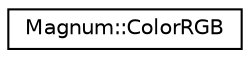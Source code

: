 digraph "圖形化之類別階層"
{
  edge [fontname="Helvetica",fontsize="10",labelfontname="Helvetica",labelfontsize="10"];
  node [fontname="Helvetica",fontsize="10",shape=record];
  rankdir="LR";
  Node1 [label="Magnum::ColorRGB",height=0.2,width=0.4,color="black", fillcolor="white", style="filled",URL="$class_magnum_1_1_color_r_g_b.html"];
}
